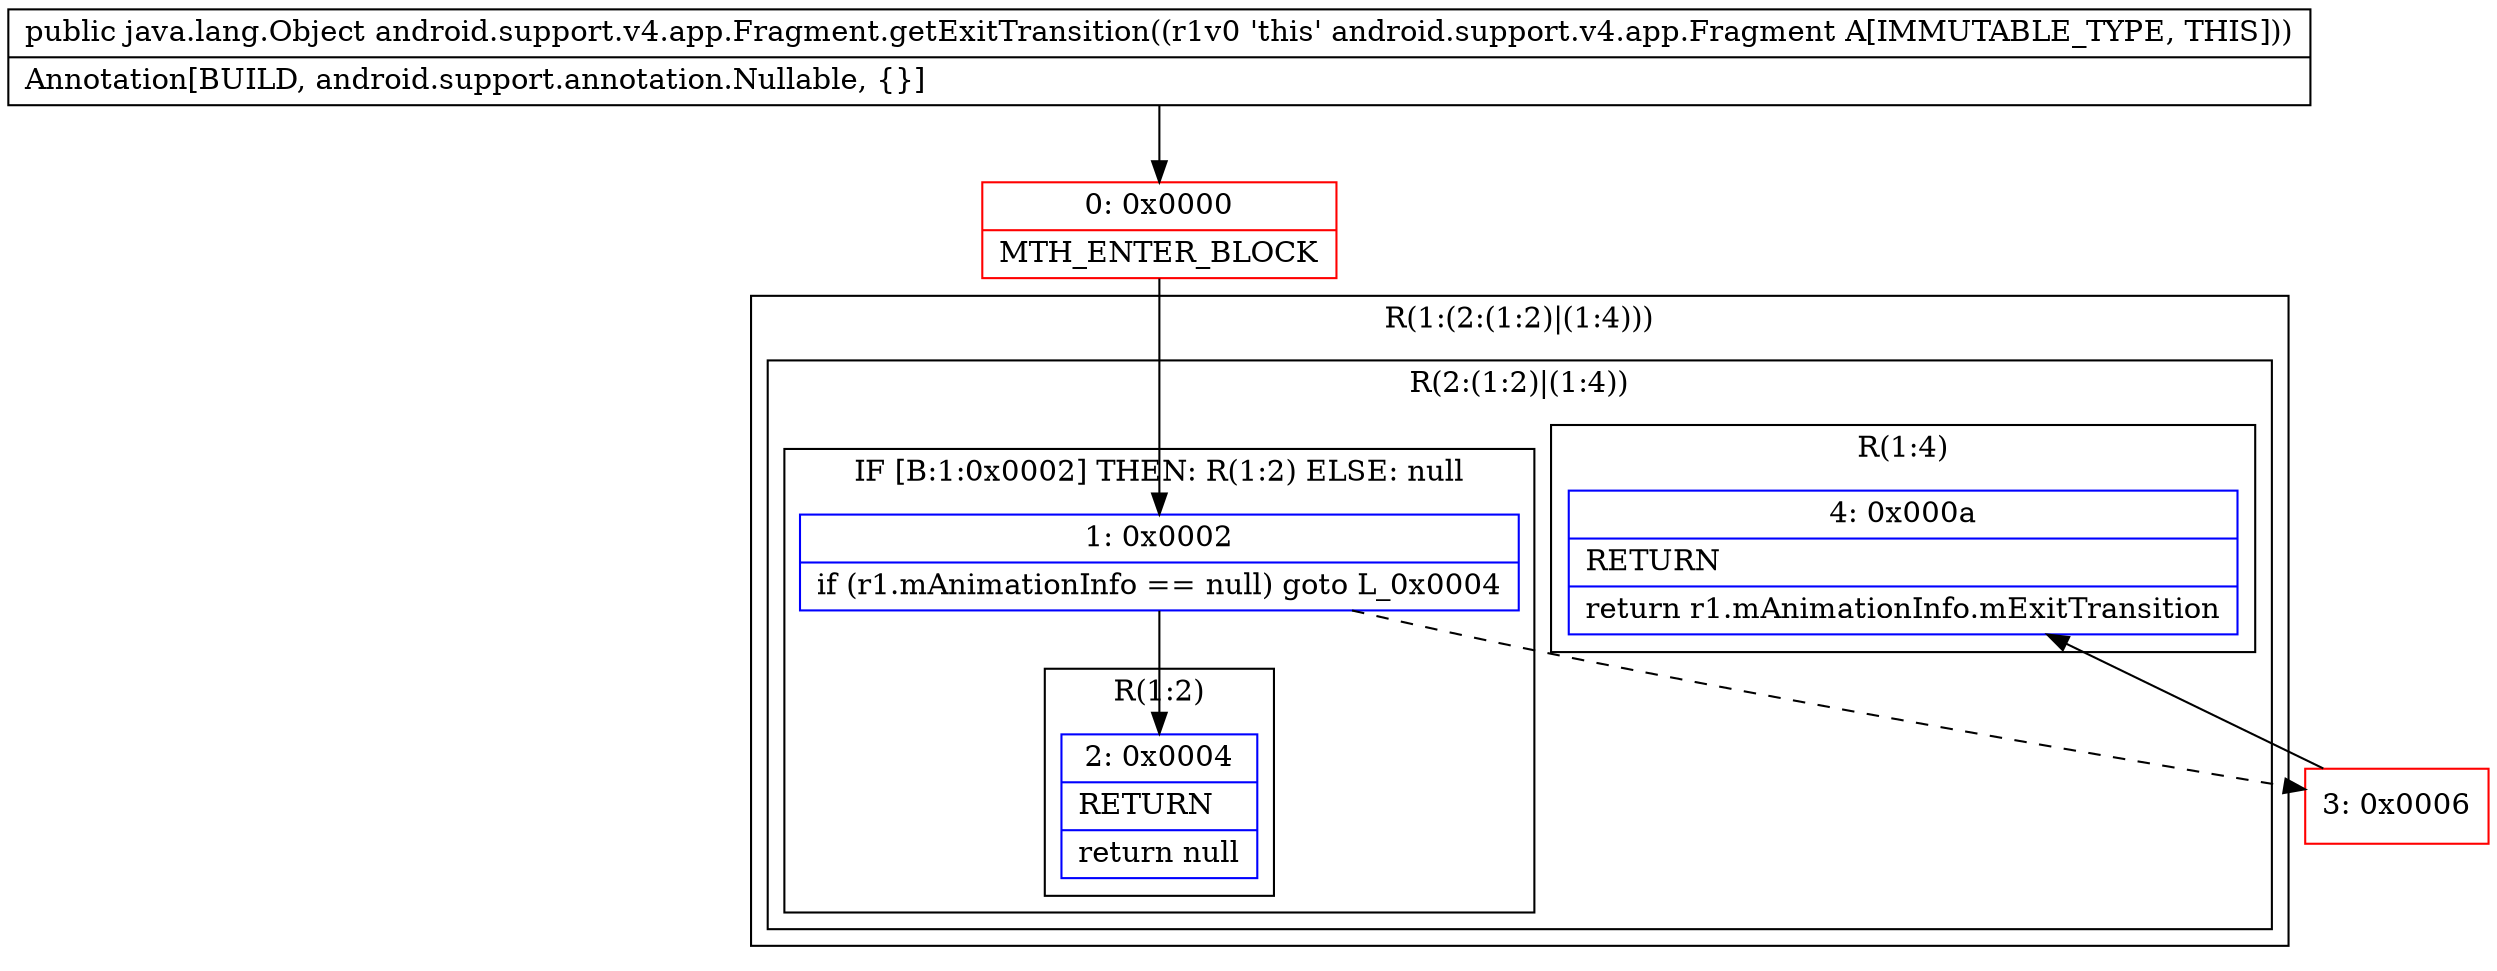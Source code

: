 digraph "CFG forandroid.support.v4.app.Fragment.getExitTransition()Ljava\/lang\/Object;" {
subgraph cluster_Region_1833279875 {
label = "R(1:(2:(1:2)|(1:4)))";
node [shape=record,color=blue];
subgraph cluster_Region_775288311 {
label = "R(2:(1:2)|(1:4))";
node [shape=record,color=blue];
subgraph cluster_IfRegion_443762483 {
label = "IF [B:1:0x0002] THEN: R(1:2) ELSE: null";
node [shape=record,color=blue];
Node_1 [shape=record,label="{1\:\ 0x0002|if (r1.mAnimationInfo == null) goto L_0x0004\l}"];
subgraph cluster_Region_1725458541 {
label = "R(1:2)";
node [shape=record,color=blue];
Node_2 [shape=record,label="{2\:\ 0x0004|RETURN\l|return null\l}"];
}
}
subgraph cluster_Region_642880652 {
label = "R(1:4)";
node [shape=record,color=blue];
Node_4 [shape=record,label="{4\:\ 0x000a|RETURN\l|return r1.mAnimationInfo.mExitTransition\l}"];
}
}
}
Node_0 [shape=record,color=red,label="{0\:\ 0x0000|MTH_ENTER_BLOCK\l}"];
Node_3 [shape=record,color=red,label="{3\:\ 0x0006}"];
MethodNode[shape=record,label="{public java.lang.Object android.support.v4.app.Fragment.getExitTransition((r1v0 'this' android.support.v4.app.Fragment A[IMMUTABLE_TYPE, THIS]))  | Annotation[BUILD, android.support.annotation.Nullable, \{\}]\l}"];
MethodNode -> Node_0;
Node_1 -> Node_2;
Node_1 -> Node_3[style=dashed];
Node_0 -> Node_1;
Node_3 -> Node_4;
}

